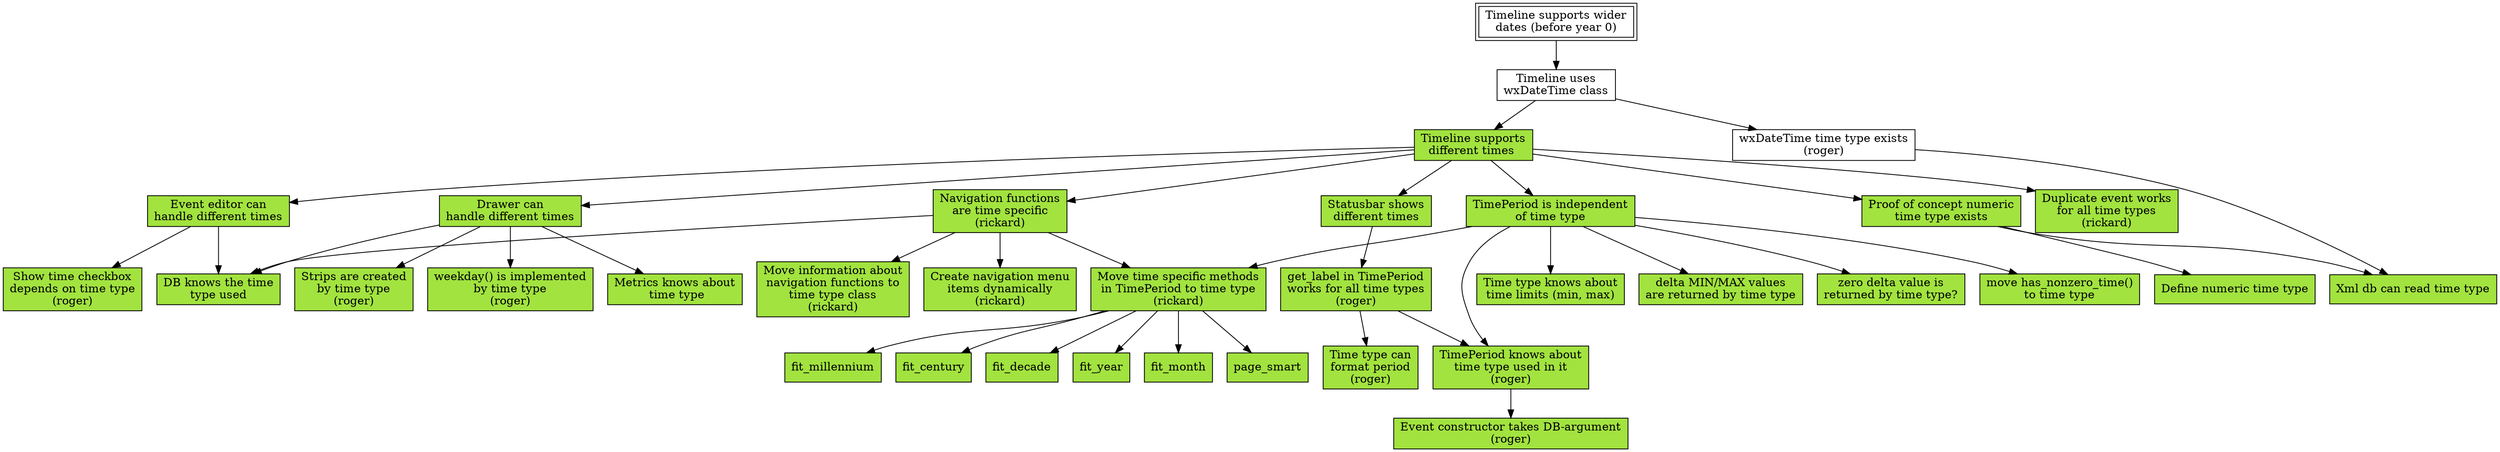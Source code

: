digraph mikado
{
    node [shape=box];

    wider_dates [label="Timeline supports wider\ndates (before year 0)"];
    wider_dates [peripheries=2];
        wider_dates -> switch_to_wx_time;

    switch_to_wx_time [label="Timeline uses\nwxDateTime class"];
        switch_to_wx_time -> different_time;
        switch_to_wx_time -> wx_time_type;

    different_time [label="Timeline supports\ndifferent times "];
    different_time [style=filled,fillcolor="#A2E33F"];
        different_time -> event_editor;
        different_time -> drawer;
        different_time -> navigation;
        different_time -> status_bar;
        different_time -> time_period_independent;
        different_time -> numeric_time_type;
        different_time -> duplicate_event;

    numeric_time_type [label="Proof of concept numeric\ntime type exists"];
    numeric_time_type [style=filled,fillcolor="#A2E33F"];
        numeric_time_type -> define_numeric_time_type;
        numeric_time_type -> db_reads_time_type;

    wx_time_type [label="wxDateTime time type exists\n(roger)"];
        wx_time_type -> db_reads_time_type;

    time_period_independent [label="TimePeriod is independent\nof time type"];
    time_period_independent [style=filled,fillcolor="#A2E33F"];
        time_period_independent -> time_period_knows_type;
        time_period_independent -> time_period;
        time_period_independent -> time_limits_in_time_type;
        time_period_independent -> min_max_zoom_delta_in_time_type;
        time_period_independent -> zero_delta_created_by_time_type;
        time_period_independent -> has_nonzero_time_to_time_type

    event_editor [label="Event editor can\nhandle different times"];
    event_editor [style=filled,fillcolor="#A2E33F"];
        event_editor -> show_time;
        event_editor -> db_has_type_info;

    drawer [label="Drawer can\nhandle different times"];
    drawer [style=filled,fillcolor="#A2E33F"];
        drawer -> db_has_type_info;
        drawer -> strips_in_time_type;
	drawer -> weekday_in_time_type;
	drawer -> metrics_knows_about_time_type;
	
    navigation [label="Navigation functions\nare time specific\n(rickard)"];
    navigation [style=filled,fillcolor="#A2E33F"];
        navigation -> db_has_type_info;
        navigation -> move_nav_to_time_type;
        navigation -> create_menu_items_dynamically;
        navigation -> time_period;

    time_period [label="Move time specific methods\nin TimePeriod to time type\n(rickard)"];
    time_period [style=filled,fillcolor="#A2E33F"];
        time_period -> fit_millennium;
        time_period -> fit_century;
        time_period -> fit_decade;
        time_period -> fit_year;
        time_period -> fit_month;
        time_period -> page_smart;

    status_bar [label="Statusbar shows\ndifferent times"];
    status_bar [style=filled,fillcolor="#A2E33F"];
        status_bar -> get_label;
        get_label -> time_period_knows_type;

    get_label [label="get_label in TimePeriod\nworks for all time types\n(roger)"];
    get_label [style=filled,fillcolor="#A2E33F"];
        get_label -> type_format;

    time_period_knows_type [label="TimePeriod knows about\ntime type used in it\n(roger)"];
    time_period_knows_type [style=filled,fillcolor="#A2E33F"];
	time_period_knows_type -> event_constructor;

    // Leaves

    define_numeric_time_type [label="Define numeric time type"];
    define_numeric_time_type [style=filled,fillcolor="#A2E33F"];

    db_reads_time_type [label="Xml db can read time type"];
    db_reads_time_type [style=filled,fillcolor="#A2E33F"];

    show_time [label="Show time checkbox\ndepends on time type\n(roger)"];
    show_time [style=filled,fillcolor="#A2E33F"];

    db_has_type_info [label="DB knows the time\ntype used"];
    db_has_type_info [style=filled,fillcolor="#A2E33F"];

    move_nav_to_time_type [label="Move information about\nnavigation functions to\ntime type class\n(rickard)"];
    move_nav_to_time_type [style=filled,fillcolor="#A2E33F"];

    create_menu_items_dynamically [label="Create navigation menu\nitems dynamically\n(rickard)"];
    create_menu_items_dynamically [style=filled,fillcolor="#A2E33F"];

    type_format [label="Time type can\nformat period\n(roger)"];
    type_format [style=filled,fillcolor="#A2E33F"];
    
    event_constructor [label="Event constructor takes DB-argument\n(roger)"];
    event_constructor [style=filled,fillcolor="#A2E33F"];

    strips_in_time_type [label="Strips are created\nby time type\n(roger)"];
    strips_in_time_type [style=filled,fillcolor="#A2E33F"];

    time_limits_in_time_type [label="Time type knows about\ntime limits (min, max)"];
    time_limits_in_time_type [style=filled,fillcolor="#A2E33F"];
    
    weekday_in_time_type [label="weekday() is implemented\nby time type\n(roger)"]
    weekday_in_time_type [style=filled,fillcolor="#A2E33F"];
    fit_millennium [style=filled,fillcolor="#A2E33F"];
    fit_century [style=filled,fillcolor="#A2E33F"];
    fit_decade [style=filled,fillcolor="#A2E33F"];
    fit_year [style=filled,fillcolor="#A2E33F"];
    fit_month [style=filled,fillcolor="#A2E33F"];
    page_smart [style=filled,fillcolor="#A2E33F"];

    min_max_zoom_delta_in_time_type [label="delta MIN/MAX values\nare returned by time type"];
    min_max_zoom_delta_in_time_type [style=filled,fillcolor="#A2E33F"];
    
    zero_delta_created_by_time_type [label="zero delta value is\nreturned by time type?"];
    zero_delta_created_by_time_type [style=filled,fillcolor="#A2E33F"];

    duplicate_event [label="Duplicate event works\nfor all time types\n(rickard)"];
    duplicate_event [style=filled,fillcolor="#A2E33F"];

    metrics_knows_about_time_type [label="Metrics knows about\n time type"];
    metrics_knows_about_time_type [style=filled,fillcolor="#A2E33F"];
    
    has_nonzero_time_to_time_type [label="move has_nonzero_time()\nto time type"];
    has_nonzero_time_to_time_type [style=filled,fillcolor="#A2E33F"];
}
